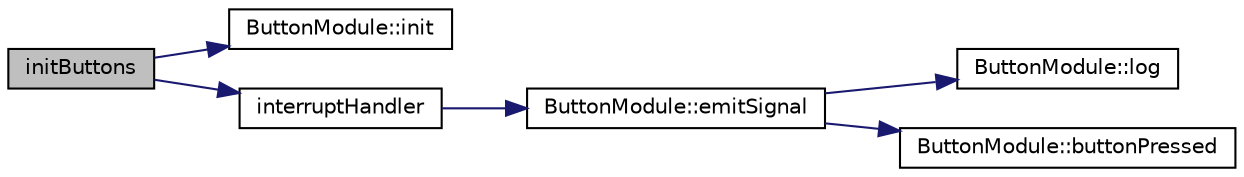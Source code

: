 digraph "initButtons"
{
  edge [fontname="Helvetica",fontsize="10",labelfontname="Helvetica",labelfontsize="10"];
  node [fontname="Helvetica",fontsize="10",shape=record];
  rankdir="LR";
  Node1 [label="initButtons",height=0.2,width=0.4,color="black", fillcolor="grey75", style="filled" fontcolor="black"];
  Node1 -> Node2 [color="midnightblue",fontsize="10",style="solid",fontname="Helvetica"];
  Node2 [label="ButtonModule::init",height=0.2,width=0.4,color="black", fillcolor="white", style="filled",URL="$class_button_module.html#a2b4fc0f1cb3d293f809fd94567344c24"];
  Node1 -> Node3 [color="midnightblue",fontsize="10",style="solid",fontname="Helvetica"];
  Node3 [label="interruptHandler",height=0.2,width=0.4,color="black", fillcolor="white", style="filled",URL="$_button_init_8cpp.html#a9363d5e3f8ada43cc4ee0d9ee6557d4a"];
  Node3 -> Node4 [color="midnightblue",fontsize="10",style="solid",fontname="Helvetica"];
  Node4 [label="ButtonModule::emitSignal",height=0.2,width=0.4,color="black", fillcolor="white", style="filled",URL="$class_button_module.html#ae4b88b68a4ef1bc62e7b4761a37934ea"];
  Node4 -> Node5 [color="midnightblue",fontsize="10",style="solid",fontname="Helvetica"];
  Node5 [label="ButtonModule::log",height=0.2,width=0.4,color="black", fillcolor="white", style="filled",URL="$class_button_module.html#a5168d133b393e05a40d3648ad1355cdd"];
  Node4 -> Node6 [color="midnightblue",fontsize="10",style="solid",fontname="Helvetica"];
  Node6 [label="ButtonModule::buttonPressed",height=0.2,width=0.4,color="black", fillcolor="white", style="filled",URL="$class_button_module.html#a032da605707e2326a89617a885f358ba"];
}
